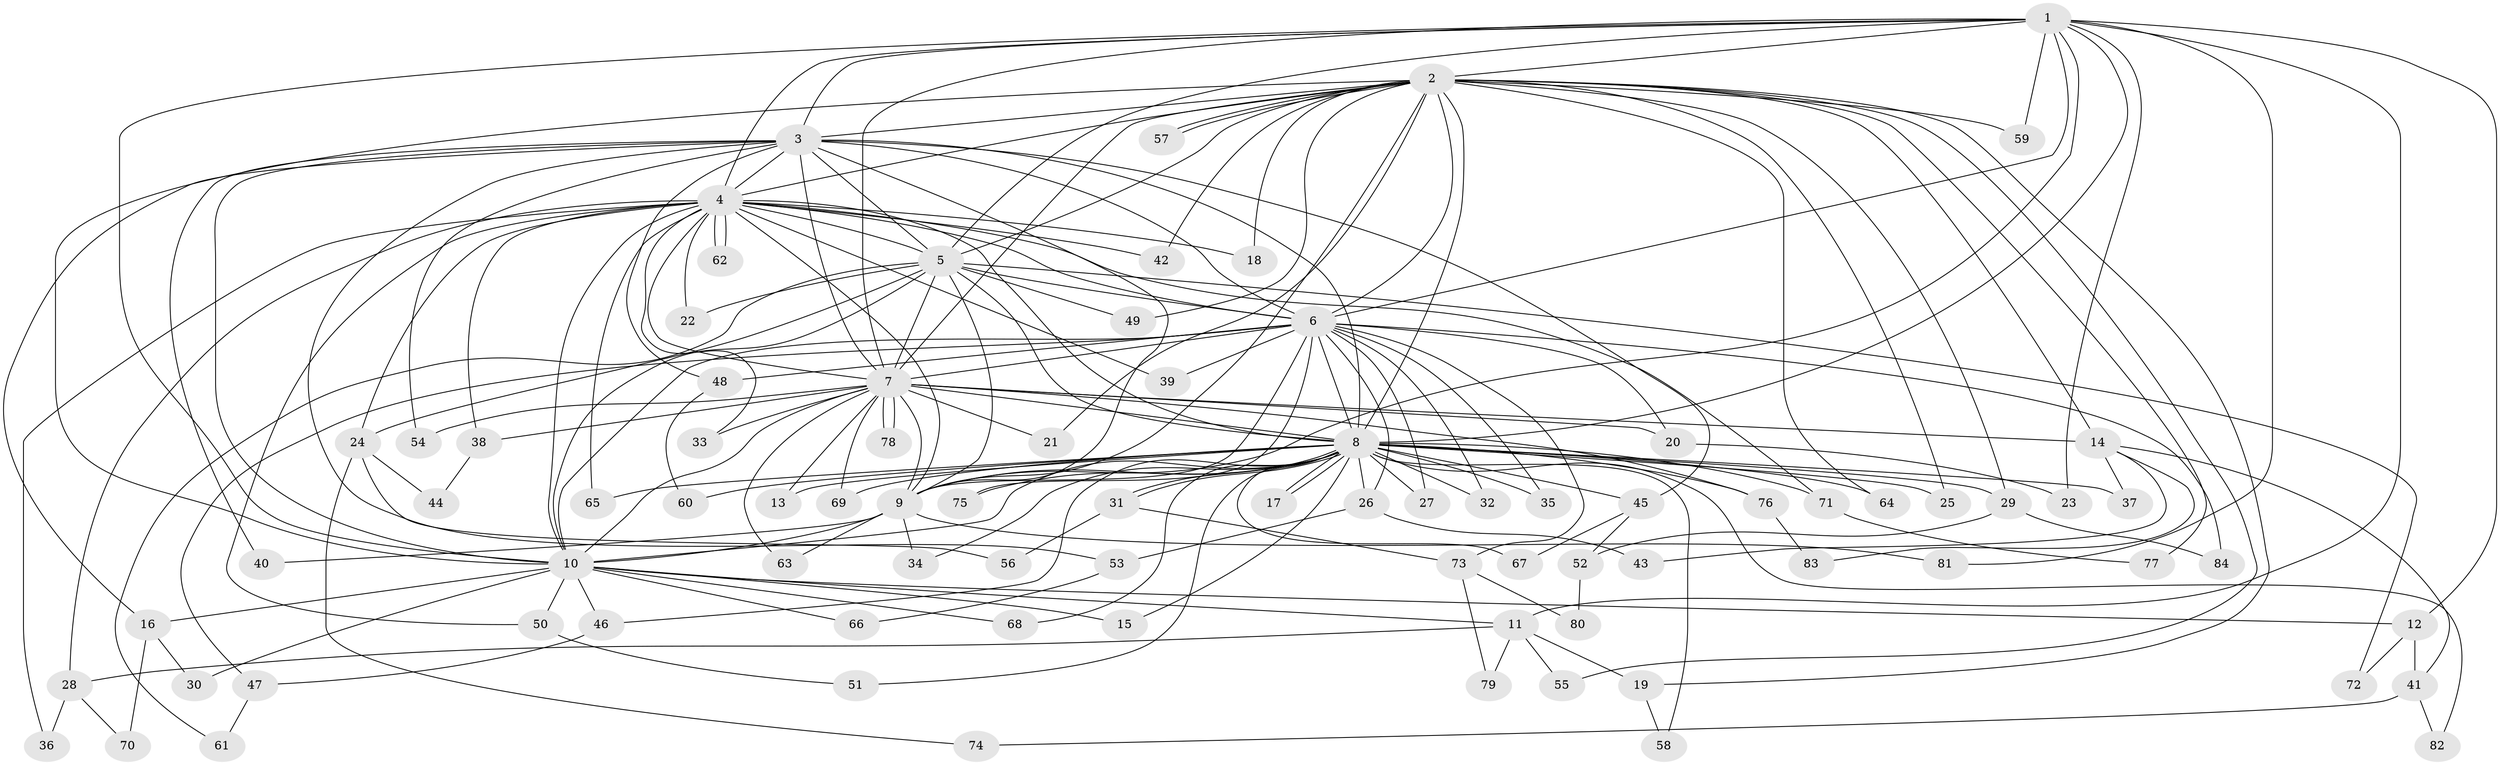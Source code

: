 // Generated by graph-tools (version 1.1) at 2025/25/03/09/25 03:25:44]
// undirected, 84 vertices, 193 edges
graph export_dot {
graph [start="1"]
  node [color=gray90,style=filled];
  1;
  2;
  3;
  4;
  5;
  6;
  7;
  8;
  9;
  10;
  11;
  12;
  13;
  14;
  15;
  16;
  17;
  18;
  19;
  20;
  21;
  22;
  23;
  24;
  25;
  26;
  27;
  28;
  29;
  30;
  31;
  32;
  33;
  34;
  35;
  36;
  37;
  38;
  39;
  40;
  41;
  42;
  43;
  44;
  45;
  46;
  47;
  48;
  49;
  50;
  51;
  52;
  53;
  54;
  55;
  56;
  57;
  58;
  59;
  60;
  61;
  62;
  63;
  64;
  65;
  66;
  67;
  68;
  69;
  70;
  71;
  72;
  73;
  74;
  75;
  76;
  77;
  78;
  79;
  80;
  81;
  82;
  83;
  84;
  1 -- 2;
  1 -- 3;
  1 -- 4;
  1 -- 5;
  1 -- 6;
  1 -- 7;
  1 -- 8;
  1 -- 9;
  1 -- 10;
  1 -- 11;
  1 -- 12;
  1 -- 23;
  1 -- 59;
  1 -- 81;
  2 -- 3;
  2 -- 4;
  2 -- 5;
  2 -- 6;
  2 -- 7;
  2 -- 8;
  2 -- 9;
  2 -- 10;
  2 -- 14;
  2 -- 18;
  2 -- 19;
  2 -- 21;
  2 -- 25;
  2 -- 29;
  2 -- 42;
  2 -- 49;
  2 -- 55;
  2 -- 57;
  2 -- 57;
  2 -- 59;
  2 -- 64;
  2 -- 77;
  3 -- 4;
  3 -- 5;
  3 -- 6;
  3 -- 7;
  3 -- 8;
  3 -- 9;
  3 -- 10;
  3 -- 16;
  3 -- 40;
  3 -- 45;
  3 -- 48;
  3 -- 53;
  3 -- 54;
  4 -- 5;
  4 -- 6;
  4 -- 7;
  4 -- 8;
  4 -- 9;
  4 -- 10;
  4 -- 18;
  4 -- 22;
  4 -- 24;
  4 -- 28;
  4 -- 33;
  4 -- 36;
  4 -- 38;
  4 -- 39;
  4 -- 42;
  4 -- 50;
  4 -- 62;
  4 -- 62;
  4 -- 65;
  4 -- 71;
  5 -- 6;
  5 -- 7;
  5 -- 8;
  5 -- 9;
  5 -- 10;
  5 -- 22;
  5 -- 24;
  5 -- 49;
  5 -- 61;
  5 -- 72;
  6 -- 7;
  6 -- 8;
  6 -- 9;
  6 -- 10;
  6 -- 20;
  6 -- 26;
  6 -- 27;
  6 -- 32;
  6 -- 35;
  6 -- 39;
  6 -- 47;
  6 -- 48;
  6 -- 73;
  6 -- 75;
  6 -- 84;
  7 -- 8;
  7 -- 9;
  7 -- 10;
  7 -- 13;
  7 -- 14;
  7 -- 20;
  7 -- 21;
  7 -- 33;
  7 -- 38;
  7 -- 54;
  7 -- 63;
  7 -- 69;
  7 -- 76;
  7 -- 78;
  7 -- 78;
  8 -- 9;
  8 -- 10;
  8 -- 13;
  8 -- 15;
  8 -- 17;
  8 -- 17;
  8 -- 25;
  8 -- 26;
  8 -- 27;
  8 -- 29;
  8 -- 31;
  8 -- 31;
  8 -- 32;
  8 -- 34;
  8 -- 35;
  8 -- 37;
  8 -- 45;
  8 -- 46;
  8 -- 51;
  8 -- 58;
  8 -- 60;
  8 -- 64;
  8 -- 65;
  8 -- 67;
  8 -- 68;
  8 -- 69;
  8 -- 71;
  8 -- 75;
  8 -- 76;
  8 -- 82;
  9 -- 10;
  9 -- 34;
  9 -- 40;
  9 -- 63;
  9 -- 81;
  10 -- 11;
  10 -- 12;
  10 -- 15;
  10 -- 16;
  10 -- 30;
  10 -- 46;
  10 -- 50;
  10 -- 66;
  10 -- 68;
  11 -- 19;
  11 -- 28;
  11 -- 55;
  11 -- 79;
  12 -- 41;
  12 -- 72;
  14 -- 37;
  14 -- 41;
  14 -- 43;
  14 -- 83;
  16 -- 30;
  16 -- 70;
  19 -- 58;
  20 -- 23;
  24 -- 44;
  24 -- 56;
  24 -- 74;
  26 -- 43;
  26 -- 53;
  28 -- 36;
  28 -- 70;
  29 -- 52;
  29 -- 84;
  31 -- 56;
  31 -- 73;
  38 -- 44;
  41 -- 74;
  41 -- 82;
  45 -- 52;
  45 -- 67;
  46 -- 47;
  47 -- 61;
  48 -- 60;
  50 -- 51;
  52 -- 80;
  53 -- 66;
  71 -- 77;
  73 -- 79;
  73 -- 80;
  76 -- 83;
}
